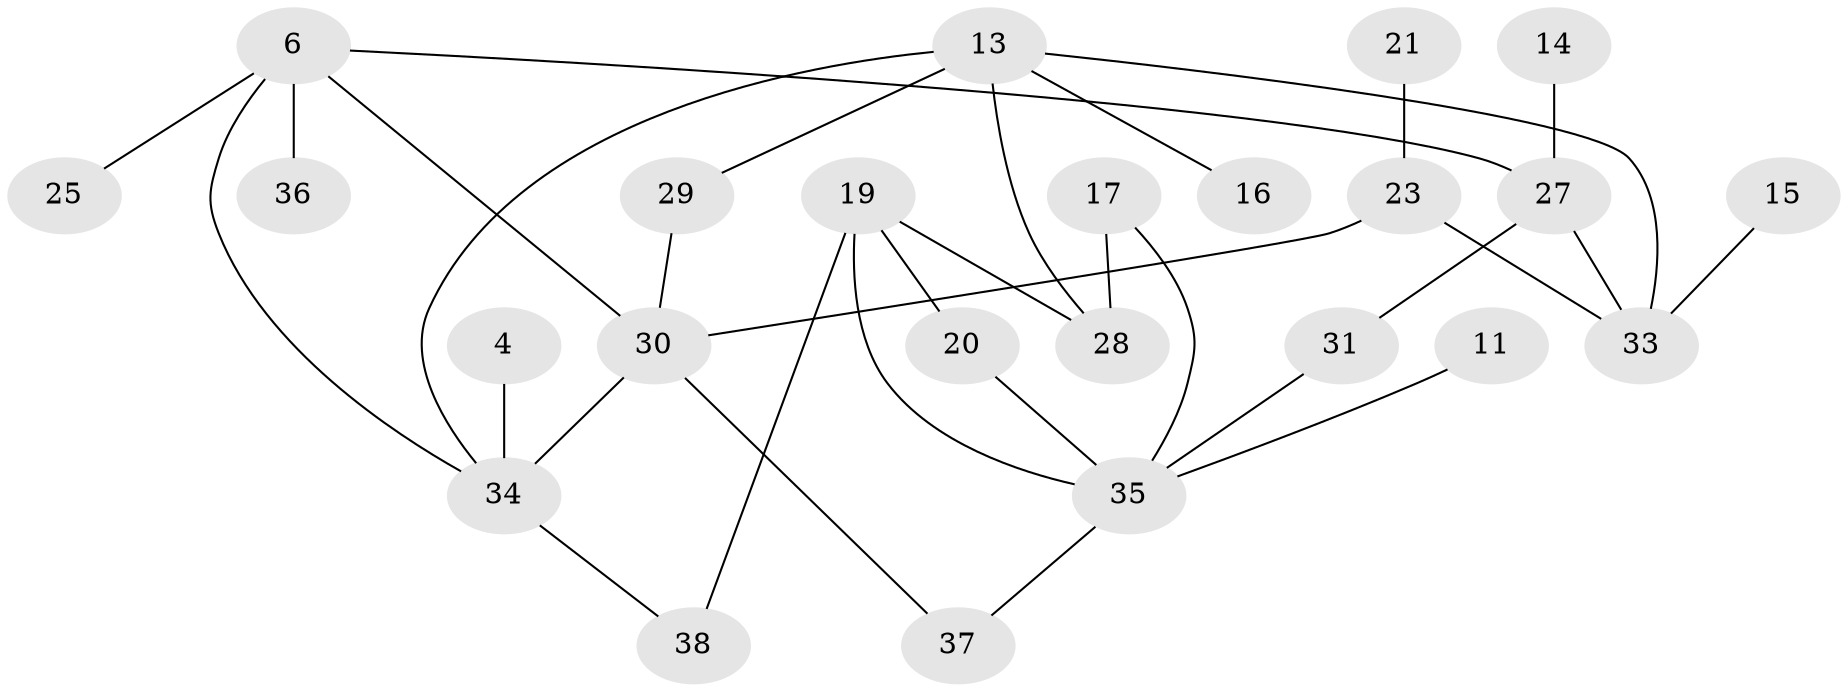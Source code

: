 // original degree distribution, {2: 0.2054794520547945, 0: 0.1780821917808219, 1: 0.2602739726027397, 4: 0.0958904109589041, 3: 0.2328767123287671, 5: 0.0273972602739726}
// Generated by graph-tools (version 1.1) at 2025/25/03/09/25 03:25:13]
// undirected, 24 vertices, 32 edges
graph export_dot {
graph [start="1"]
  node [color=gray90,style=filled];
  4;
  6;
  11;
  13;
  14;
  15;
  16;
  17;
  19;
  20;
  21;
  23;
  25;
  27;
  28;
  29;
  30;
  31;
  33;
  34;
  35;
  36;
  37;
  38;
  4 -- 34 [weight=1.0];
  6 -- 25 [weight=1.0];
  6 -- 27 [weight=1.0];
  6 -- 30 [weight=1.0];
  6 -- 34 [weight=1.0];
  6 -- 36 [weight=1.0];
  11 -- 35 [weight=1.0];
  13 -- 16 [weight=1.0];
  13 -- 28 [weight=1.0];
  13 -- 29 [weight=1.0];
  13 -- 33 [weight=1.0];
  13 -- 34 [weight=1.0];
  14 -- 27 [weight=1.0];
  15 -- 33 [weight=1.0];
  17 -- 28 [weight=1.0];
  17 -- 35 [weight=1.0];
  19 -- 20 [weight=1.0];
  19 -- 28 [weight=1.0];
  19 -- 35 [weight=1.0];
  19 -- 38 [weight=1.0];
  20 -- 35 [weight=1.0];
  21 -- 23 [weight=1.0];
  23 -- 30 [weight=1.0];
  23 -- 33 [weight=2.0];
  27 -- 31 [weight=1.0];
  27 -- 33 [weight=2.0];
  29 -- 30 [weight=1.0];
  30 -- 34 [weight=1.0];
  30 -- 37 [weight=1.0];
  31 -- 35 [weight=1.0];
  34 -- 38 [weight=1.0];
  35 -- 37 [weight=1.0];
}
